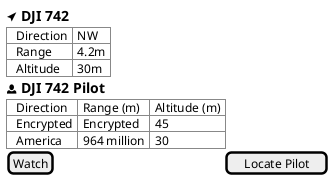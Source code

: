 @startsalt a
{
== <&location> DJI 742 
{T#
+ Direction   | NW
+ Range       | 4.2m 
+ Altitude    | 30m
}

== <&person> DJI 742 Pilot
{T#
+Direction    | Range (m)     | Altitude (m)
+ Encrypted   | Encrypted     | 45
+ America     | 964 million   | 30
}
[Watch] | [Locate Pilot] ||
}
@endsalt

@startsalt b
{^"My group box"
  Login    | "asd   "
  Password | "****     "
  [Cancel] | [  OK   ]
}

@endsalt

@startuml list
listopeniconic
@enduml

@startditaa map-drones-r0
+----------+  +----------+  +----------+   +----------+ +----------+
| cBLU    A|  | cBLU    B|  | cBLU    C|   | cBLU    D| | cBLU    E|
|          |  |          |  |          |   |          | |          |
|          |  |          |  |          |   |          | |          |
|          |  |          |  |          |   |          | |          |
|1         |  |          |  |          |   |          | |          |
+----+-----+  +----+-----+  +----+-----+   +----+-----+ +----+-----+

+----------+  +----------+  +----------+   +----------+ +----------+
| cBLU     |  | cBLU     |  | cBLU     |   | cBLU     | | cBLU     |
|          |  |          |  |          |   |          | |          |
|  +-------+  |          |  |          |   |          | |          |
|  |cPNK   |  |          |  |          |   |          | |          |
|2 |jskw.1 |  |          |  |          |   |          | |          |
+--+-------+  +----+-----+  +----+-----+   +----+-----+ +----+-----+

+----------+  +----------+  +----------+   +----------+ +----------+
| cBLU     |  | cBLU     |  | cBLU     |   | cBLU     | | cBLU     |
|          |  |          |  |          |   |          | |          |
|          |  |          |  |    +-----+   |          | |          |
|          |  |          |  |    |     |   |          | |          |
|3         |  |          |  |    |app  |   |          | |          |
+----+-----+  +----+-----+  +----+-----+   +----+-----+ +----+-----+

+----------+  +----------+  +----------+-------+----------+ +------+
| cBLU     |  | cBLU     |  | cRED                        | | cBLU |
|          |  |          |  | Airport YYB r0              | |      |
|          |  |          |  |                             | |      +
|          |  |          |  |                             | |      |
|4         |  |          |  |                             | |      |
+----+-----+  +----+-----+  +----+-----+-------+----------+ +------+

+----------+  +----------+  +----------+   +----------+ +----------+
| cBLU     |  | cBLU     |  | cBLU     |   | cBLU     | | cBLU     |
|          |  |          |  |          |   |          | |          |
|          |  |          |  |    +-----+   |          | |    +-----+
|          |  |          |  |    |cGRE |   |          | |    |cGRE |
|5         |  |          |  |    |asd.1|   |          | |    |asd.2|
+----+-----+  +----+-----+  +----+-----+   +----+-----+ +----+-----+
@enduml

@startditaa map-drones-r1
+----------+  +----------+  +----------+   +----------+ +----------+
| cBLU    A|  | cBLU    B|  | cBLU    C|   | cBLU    D| | cBLU    E|
|          |  |          |  |          |   |          | +-------+  |
|          |  |          |  |          |   |          | |cGRE   |  |
|          |  |          |  |          |   |          | |  asd  |  |
|1         |  |          |  |          |   |          | |       |  |
+----+-----+  +----+-----+  +----+-----+   +----+-----+ +-------+--+

+----------+  +----------+  +----------+   +----------+ +----------+
| cBLU     |  | cBLU     |  | cBLU     |   | cBLU     | | cBLU     |
|          |  |          |  |          |   |          | |          |
|  +-------+  |          |  |          |   |          | |          |
|  |cPNK   |  |          |  |          |   |          | |          |
|2 |jskw.1 |  |          |  |          |   |          | |          |
+--+-------+  +----+-----+  +----+-----+   +----+-----+ +----+-----+

+----------+  +----------+  +----------+   +----------+ +----------+
| cBLU     |  | cRED     |  | cRED     |   | cRED     | | cRED     |
|          |  |          |  |          |   |          | |          |
|          |  |          |  |    +-----+   |          | |          |
|          |  |          |  |    |     |   |          | |          |
|3         |  |          |  |    |app  |   |          | |          |
+----+-----+  +----+-----+  +----+-----+   +----+-----+ +----+-----+

+----------+  +----------+  +----------+-------+----------+ +------+
| cBLU     |  | cRED     |  | cRED                        | | cRED |
|          |  |          |  | Airport YYB r1              | |      |
|          |  |          |  |                             | |      +
|          |  |          |  |                             | |      |
|4         |  |          |  |                             | |      |
+----+-----+  +----+-----+  +----+-----+-------+----------+ +------+

+----------+  +----------+  +----------+   +----------+ +----------+
| cBLU     |  | cRED     |  | cRED     |   | cRED     | | cRED     |
|          |  |          |  |          |   |          | |          |
|          |  |          |  |    +-----+   |          | |    +-----+
|          |  |          |  |    |cGRE |   |          | |    |cGRE |
|5         |  |          |  |    |asd.1|   |          | |    |asd.2|
+----+-----+  +----+-----+  +----+-----+   +----+-----+ +----+-----+
@enduml


@startditaa map-drones-r2
+----------+  +----------+  +----------+   +----------+ +----------+
| cBLU    A|  | cBLU    B|  | cBLU    C|   | cBLU    D| | cBLU    E|
|          |  | +--------+  |          |   |          | |          |
|          |  | |cPNK    |  |          |   |          | +----+     |
|          |  | |  jskw  |  |          |   |          | |cGRE|     |
|1         |  | |        |  |          |   |          | |asd |     |
+----+-----+  +-+--------+  +----+-----+   +----+-----+ +----+-----+

+----------+  +----------+  +----------+   +----------+ +----------+
| cRED     |  | cRED     |  | cRED     |   | cRED     | | cRED     |
|          |  |          |  |          |   |          | |          |
|  +-------+  |          |  |          |   |          | |          |
|  |cPNK   |  |          |  |          |   |          | |          |
|2 |jskw.1 |  |          |  |          |   |          | |          |
+--+-------+  +----+-----+  +----+-----+   +----+-----+ +----+-----+

+----------+  +----------+  +----------+   +----------+ +----------+
| cRED     |  | cRED     |  | cRED     |   | cRED     | | cRED     |
|          |  |          |  |          |   |          | |          |
|          |  |          |  |    +-----+   |          | |          |
|          |  |          |  |    |     |   |          | |          |
|3         |  |          |  |    |app  |   |          | |          |
+----+-----+  +----+-----+  +----+-----+   +----+-----+ +----+-----+

+----------+  +----------+  +----------+-------+----------+ +------+
| cRED     |  | cRED     |  | cRED                        | | cRED |
|          |  |          |  | Airport YYB r2              | |      |
|          |  |          |  |                             | |      +
|          |  |          |  |                             | |      |
|4         |  |          |  |                             | |      |
+----+-----+  +----+-----+  +----+-----+-------+----------+ +------+

+----------+  +----------+  +----------+   +----------+ +----------+
| cRED     |  | cRED     |  | cRED     |   | cRED     | | cRED     |
|          |  |          |  |          |   |          | |          |
|          |  |          |  |    +-----+   |          | |    +-----+
|          |  |          |  |    |cGRE |   |          | |    |cGRE |
|5         |  |          |  |    |asd.1|   |          | |    |asd.2|
+----+-----+  +----+-----+  +----+-----+   +----+-----+ +----+-----+
@enduml

@startditaa map-drones-r3
+----------+  +----------+  +----------+   +----------+ +----------+
| cRED    A|  | cRED    B|  | cRED    C|   | cRED    D| | cRED    E|
|          |  |          |  |          |   |          | |          |
|          |  |   +------+  |          |   |          | +----+     |
|          |  |   |cPNK  |  |          |   |          | |cGRE|     |
|1         |  |   | jskw |  |          |   |          | |asd |     |
+----+-----+  +---+------+  +----+-----+   +----+-----+ +----+-----+

+----------+  +----------+  +----------+   +----------+ +----------+
| cRED     |  | cRED     |  | cRED     |   | cRED     | | cRED     |
|          |  |          |  |          |   |          | |          |
|  +-------+  |          |  |          |   |          | |          |
|  |cPNK   |  |          |  |          |   |          | |          |
|2 |jskw.1 |  |          |  |          |   |          | |          |
+--+-------+  +----+-----+  +----+-----+   +----+-----+ +----+-----+

+----------+  +----------+  +----------+   +----------+ +----------+
| cRED     |  | cRED     |  | cRED     |   | cRED     | | cRED     |
|          |  |          |  |          |   |          | |          |
|          |  |          |  |    +-----+   |          | |          |
|          |  |          |  |    |     |   |          | |          |
|3         |  |          |  |    |app  |   |          | |          |
+----+-----+  +----+-----+  +----+-----+   +----+-----+ +----+-----+

+----------+  +----------+  +----------+-------+----------+ +------+
| cRED     |  | cRED     |  | cRED                        | | cRED |
|          |  |          |  | Airport YYB r3              | |      |
|          |  |          |  |                             | |      +
|          |  |          |  |                             | |      |
|4         |  |          |  |                             | |      |
+----+-----+  +----+-----+  +----+-----+-------+----------+ +------+

+----------+  +----------+  +----------+   +----------+ +----------+
| cRED     |  | cRED     |  | cRED     |   | cRED     | | cRED     |
|          |  |          |  |          |   |          | |          |
|          |  |          |  |    +-----+   |          | |    +-----+
|          |  |          |  |    |cGRE |   |          | |    |cGRE |
|5         |  |          |  |    |asd.1|   |          | |    |asd.2|
+----+-----+  +----+-----+  +----+-----+   +----+-----+ +----+-----+
@enduml